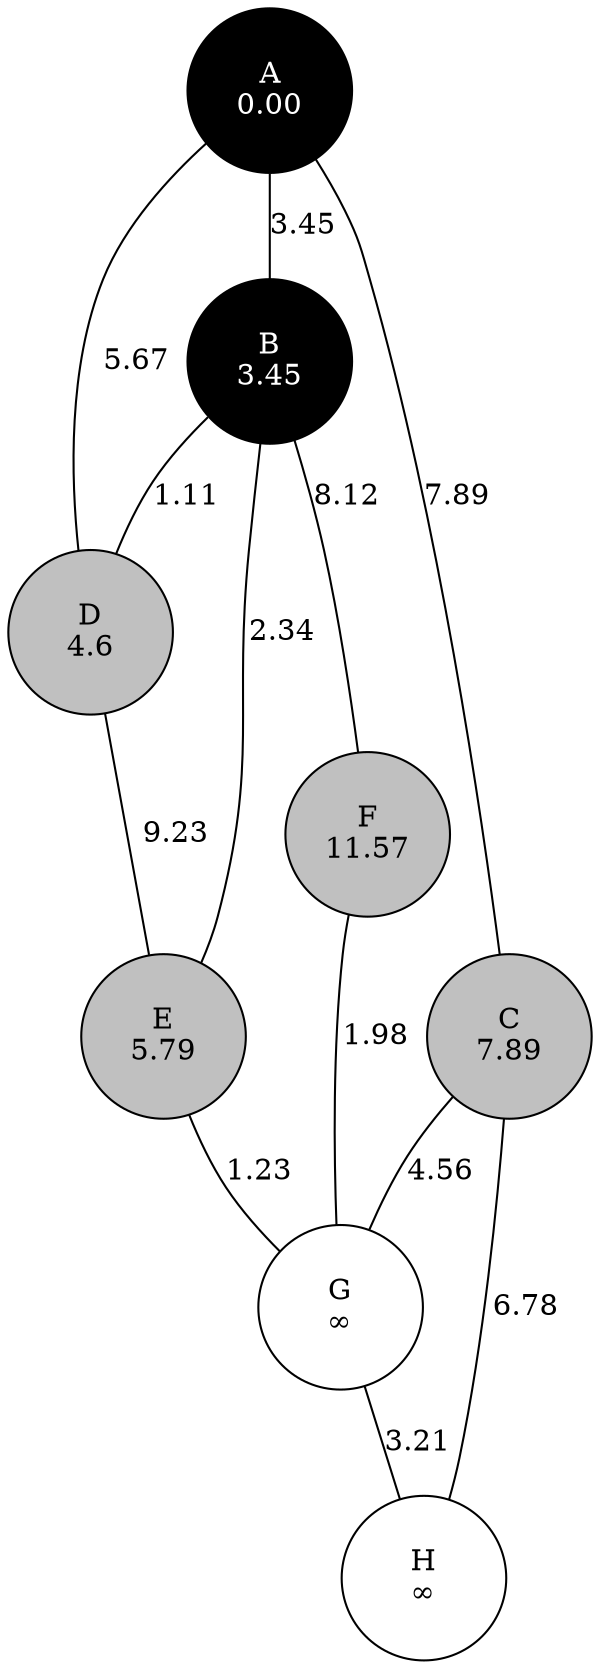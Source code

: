 strict graph  {
A [distance="0.00", fillcolor=black, fontcolor=white, height="1.1", label="A\n0.00", style=filled, width="1.1"];
B [distance="3.45", fillcolor=black, fontcolor=white, height="1.1", label="B\n3.45", style=filled, width="1.1"];
C [distance="7.89", fillcolor=gray, height="1.1", label="C\n7.89", style=filled, width="1.1"];
D [distance="4.6", fillcolor=gray, height="1.1", label="D\n4.6", style=filled, width="1.1"];
E [distance="5.79", fillcolor=gray, height="1.1", label="E\n5.79", style=filled, width="1.1"];
F [distance="11.57", fillcolor=gray, height="1.1", label="F\n11.57", style=filled, width="1.1"];
G [distance=None, fillcolor=white, height="1.1", label="G\n∞", style=filled, width="1.1"];
H [distance=None, fillcolor=white, height="1.1", label="H\n∞", style=filled, width="1.1"];
A -- B  [label="3.45"];
A -- C  [label="7.89"];
A -- D  [label="5.67"];
B -- E  [label="2.34"];
B -- F  [label="8.12"];
B -- D  [label="1.11"];
C -- G  [label="4.56"];
C -- H  [label="6.78"];
D -- E  [label="9.23"];
E -- G  [label="1.23"];
F -- G  [label="1.98"];
G -- H  [label="3.21"];
}
